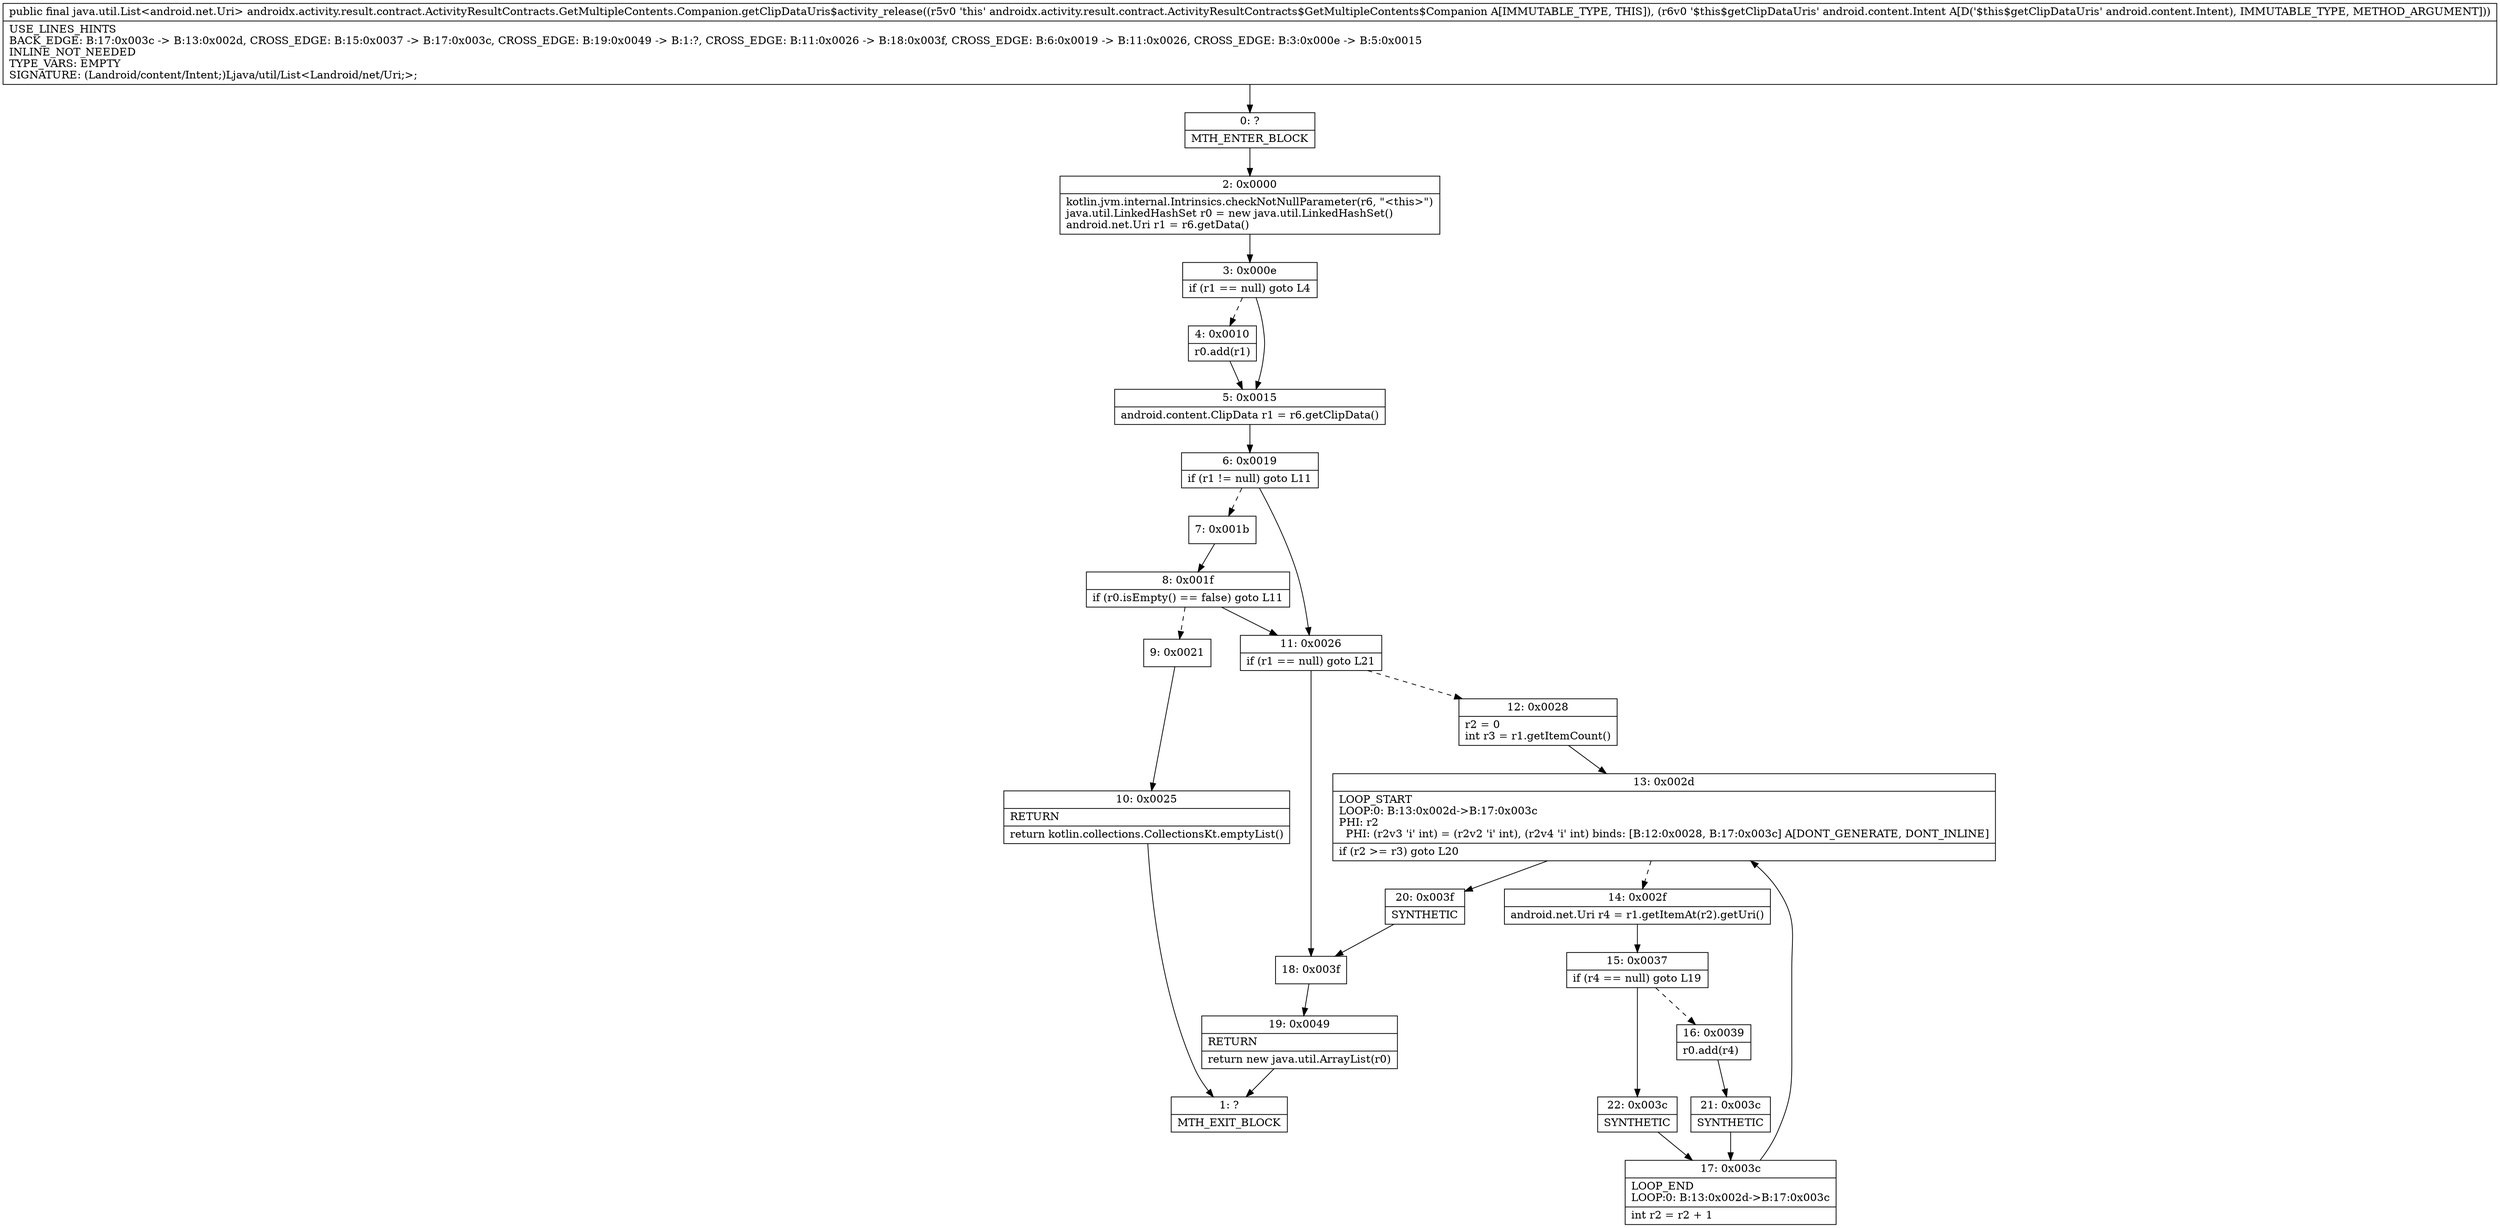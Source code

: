digraph "CFG forandroidx.activity.result.contract.ActivityResultContracts.GetMultipleContents.Companion.getClipDataUris$activity_release(Landroid\/content\/Intent;)Ljava\/util\/List;" {
Node_0 [shape=record,label="{0\:\ ?|MTH_ENTER_BLOCK\l}"];
Node_2 [shape=record,label="{2\:\ 0x0000|kotlin.jvm.internal.Intrinsics.checkNotNullParameter(r6, \"\<this\>\")\ljava.util.LinkedHashSet r0 = new java.util.LinkedHashSet()\landroid.net.Uri r1 = r6.getData()\l}"];
Node_3 [shape=record,label="{3\:\ 0x000e|if (r1 == null) goto L4\l}"];
Node_4 [shape=record,label="{4\:\ 0x0010|r0.add(r1)\l}"];
Node_5 [shape=record,label="{5\:\ 0x0015|android.content.ClipData r1 = r6.getClipData()\l}"];
Node_6 [shape=record,label="{6\:\ 0x0019|if (r1 != null) goto L11\l}"];
Node_7 [shape=record,label="{7\:\ 0x001b}"];
Node_8 [shape=record,label="{8\:\ 0x001f|if (r0.isEmpty() == false) goto L11\l}"];
Node_9 [shape=record,label="{9\:\ 0x0021}"];
Node_10 [shape=record,label="{10\:\ 0x0025|RETURN\l|return kotlin.collections.CollectionsKt.emptyList()\l}"];
Node_1 [shape=record,label="{1\:\ ?|MTH_EXIT_BLOCK\l}"];
Node_11 [shape=record,label="{11\:\ 0x0026|if (r1 == null) goto L21\l}"];
Node_12 [shape=record,label="{12\:\ 0x0028|r2 = 0\lint r3 = r1.getItemCount()\l}"];
Node_13 [shape=record,label="{13\:\ 0x002d|LOOP_START\lLOOP:0: B:13:0x002d\-\>B:17:0x003c\lPHI: r2 \l  PHI: (r2v3 'i' int) = (r2v2 'i' int), (r2v4 'i' int) binds: [B:12:0x0028, B:17:0x003c] A[DONT_GENERATE, DONT_INLINE]\l|if (r2 \>= r3) goto L20\l}"];
Node_14 [shape=record,label="{14\:\ 0x002f|android.net.Uri r4 = r1.getItemAt(r2).getUri()\l}"];
Node_15 [shape=record,label="{15\:\ 0x0037|if (r4 == null) goto L19\l}"];
Node_16 [shape=record,label="{16\:\ 0x0039|r0.add(r4)\l}"];
Node_21 [shape=record,label="{21\:\ 0x003c|SYNTHETIC\l}"];
Node_17 [shape=record,label="{17\:\ 0x003c|LOOP_END\lLOOP:0: B:13:0x002d\-\>B:17:0x003c\l|int r2 = r2 + 1\l}"];
Node_22 [shape=record,label="{22\:\ 0x003c|SYNTHETIC\l}"];
Node_20 [shape=record,label="{20\:\ 0x003f|SYNTHETIC\l}"];
Node_18 [shape=record,label="{18\:\ 0x003f}"];
Node_19 [shape=record,label="{19\:\ 0x0049|RETURN\l|return new java.util.ArrayList(r0)\l}"];
MethodNode[shape=record,label="{public final java.util.List\<android.net.Uri\> androidx.activity.result.contract.ActivityResultContracts.GetMultipleContents.Companion.getClipDataUris$activity_release((r5v0 'this' androidx.activity.result.contract.ActivityResultContracts$GetMultipleContents$Companion A[IMMUTABLE_TYPE, THIS]), (r6v0 '$this$getClipDataUris' android.content.Intent A[D('$this$getClipDataUris' android.content.Intent), IMMUTABLE_TYPE, METHOD_ARGUMENT]))  | USE_LINES_HINTS\lBACK_EDGE: B:17:0x003c \-\> B:13:0x002d, CROSS_EDGE: B:15:0x0037 \-\> B:17:0x003c, CROSS_EDGE: B:19:0x0049 \-\> B:1:?, CROSS_EDGE: B:11:0x0026 \-\> B:18:0x003f, CROSS_EDGE: B:6:0x0019 \-\> B:11:0x0026, CROSS_EDGE: B:3:0x000e \-\> B:5:0x0015\lINLINE_NOT_NEEDED\lTYPE_VARS: EMPTY\lSIGNATURE: (Landroid\/content\/Intent;)Ljava\/util\/List\<Landroid\/net\/Uri;\>;\l}"];
MethodNode -> Node_0;Node_0 -> Node_2;
Node_2 -> Node_3;
Node_3 -> Node_4[style=dashed];
Node_3 -> Node_5;
Node_4 -> Node_5;
Node_5 -> Node_6;
Node_6 -> Node_7[style=dashed];
Node_6 -> Node_11;
Node_7 -> Node_8;
Node_8 -> Node_9[style=dashed];
Node_8 -> Node_11;
Node_9 -> Node_10;
Node_10 -> Node_1;
Node_11 -> Node_12[style=dashed];
Node_11 -> Node_18;
Node_12 -> Node_13;
Node_13 -> Node_14[style=dashed];
Node_13 -> Node_20;
Node_14 -> Node_15;
Node_15 -> Node_16[style=dashed];
Node_15 -> Node_22;
Node_16 -> Node_21;
Node_21 -> Node_17;
Node_17 -> Node_13;
Node_22 -> Node_17;
Node_20 -> Node_18;
Node_18 -> Node_19;
Node_19 -> Node_1;
}

